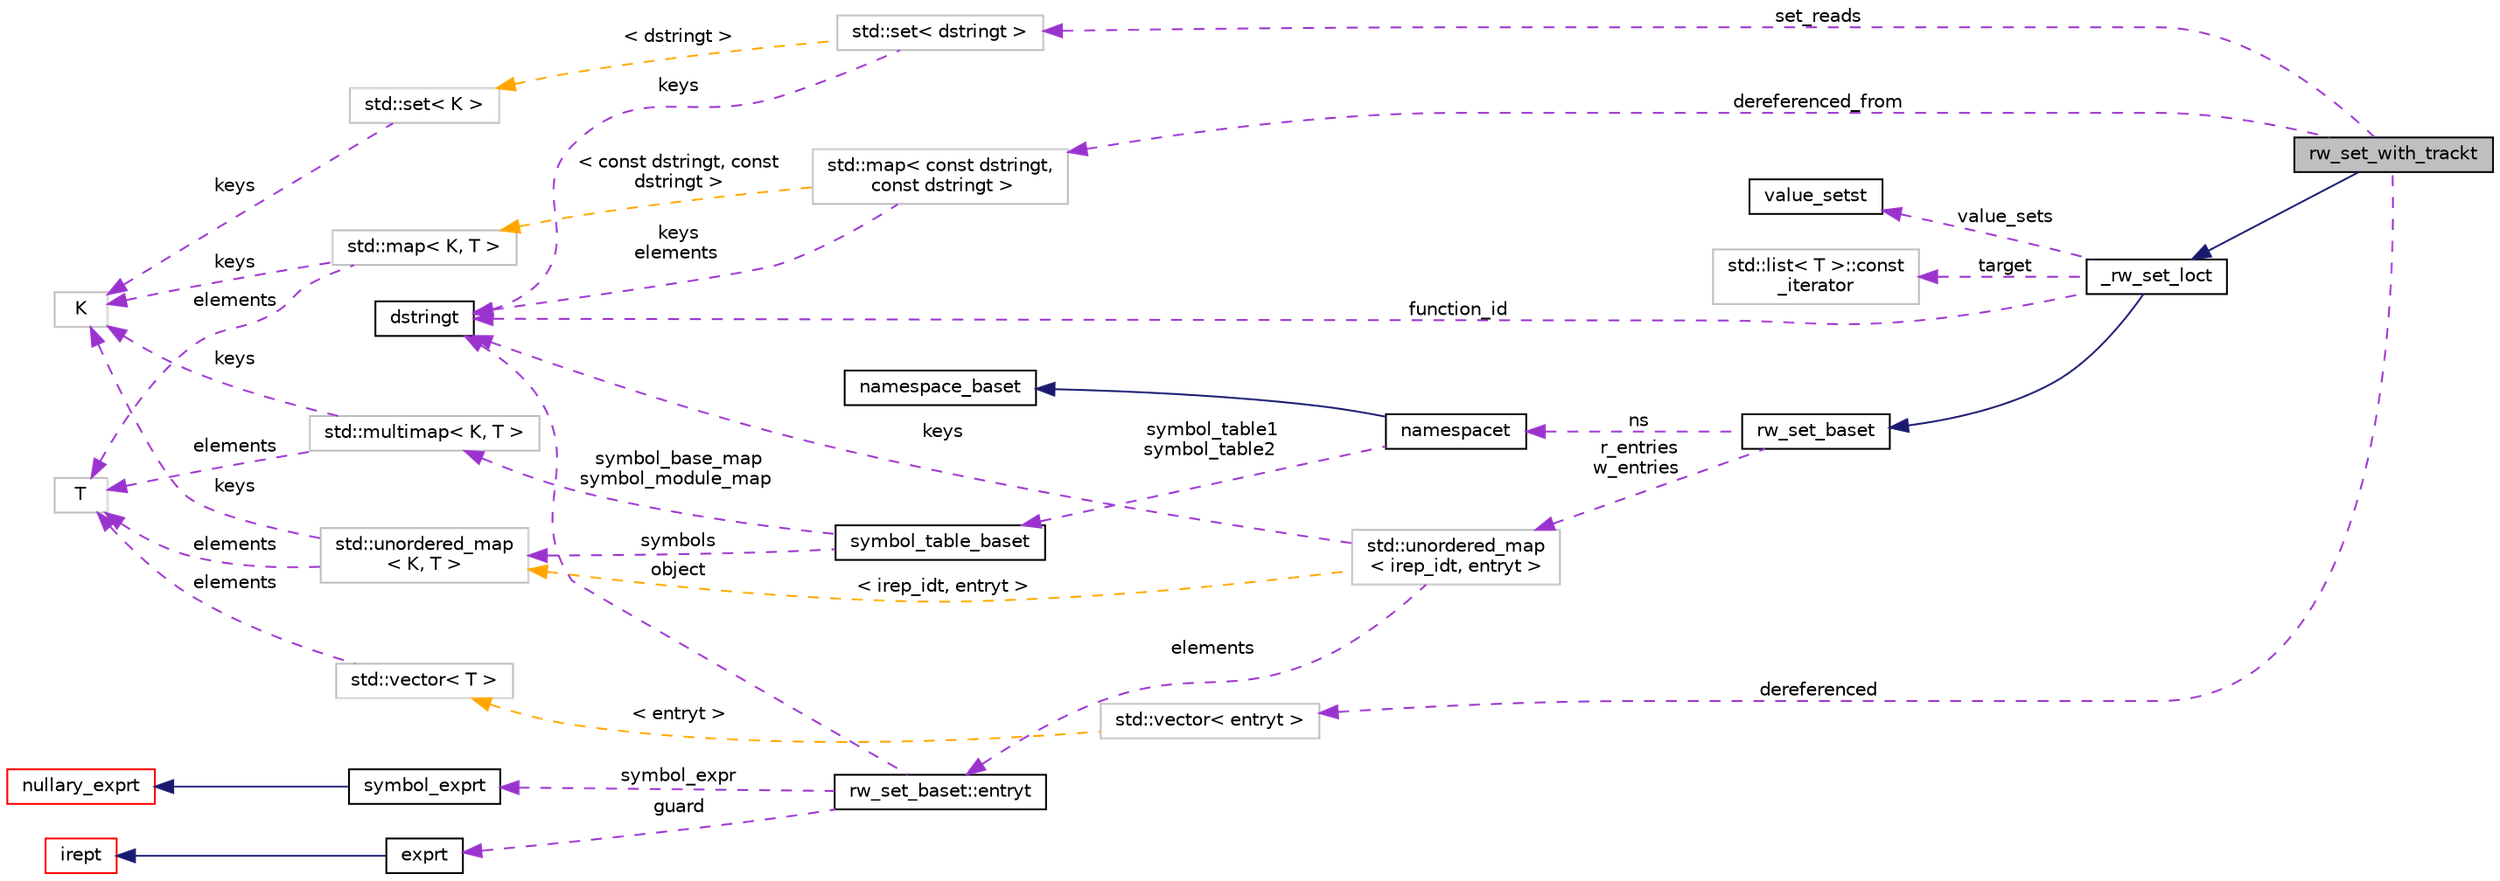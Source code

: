 digraph "rw_set_with_trackt"
{
 // LATEX_PDF_SIZE
  bgcolor="transparent";
  edge [fontname="Helvetica",fontsize="10",labelfontname="Helvetica",labelfontsize="10"];
  node [fontname="Helvetica",fontsize="10",shape=record];
  rankdir="LR";
  Node1 [label="rw_set_with_trackt",height=0.2,width=0.4,color="black", fillcolor="grey75", style="filled", fontcolor="black",tooltip=" "];
  Node2 -> Node1 [dir="back",color="midnightblue",fontsize="10",style="solid",fontname="Helvetica"];
  Node2 [label="_rw_set_loct",height=0.2,width=0.4,color="black",URL="$class__rw__set__loct.html",tooltip=" "];
  Node3 -> Node2 [dir="back",color="midnightblue",fontsize="10",style="solid",fontname="Helvetica"];
  Node3 [label="rw_set_baset",height=0.2,width=0.4,color="black",URL="$classrw__set__baset.html",tooltip=" "];
  Node4 -> Node3 [dir="back",color="darkorchid3",fontsize="10",style="dashed",label=" ns" ,fontname="Helvetica"];
  Node4 [label="namespacet",height=0.2,width=0.4,color="black",URL="$classnamespacet.html",tooltip="A namespacet is essentially one or two symbol tables bound together, to allow for symbol lookups in t..."];
  Node5 -> Node4 [dir="back",color="midnightblue",fontsize="10",style="solid",fontname="Helvetica"];
  Node5 [label="namespace_baset",height=0.2,width=0.4,color="black",URL="$classnamespace__baset.html",tooltip="Basic interface for a namespace."];
  Node6 -> Node4 [dir="back",color="darkorchid3",fontsize="10",style="dashed",label=" symbol_table1\nsymbol_table2" ,fontname="Helvetica"];
  Node6 [label="symbol_table_baset",height=0.2,width=0.4,color="black",URL="$classsymbol__table__baset.html",tooltip="The symbol table base class interface."];
  Node7 -> Node6 [dir="back",color="darkorchid3",fontsize="10",style="dashed",label=" symbol_base_map\nsymbol_module_map" ,fontname="Helvetica"];
  Node7 [label="std::multimap\< K, T \>",height=0.2,width=0.4,color="grey75",tooltip="STL class."];
  Node8 -> Node7 [dir="back",color="darkorchid3",fontsize="10",style="dashed",label=" keys" ,fontname="Helvetica"];
  Node8 [label="K",height=0.2,width=0.4,color="grey75",tooltip=" "];
  Node9 -> Node7 [dir="back",color="darkorchid3",fontsize="10",style="dashed",label=" elements" ,fontname="Helvetica"];
  Node9 [label="T",height=0.2,width=0.4,color="grey75",tooltip=" "];
  Node10 -> Node6 [dir="back",color="darkorchid3",fontsize="10",style="dashed",label=" symbols" ,fontname="Helvetica"];
  Node10 [label="std::unordered_map\l\< K, T \>",height=0.2,width=0.4,color="grey75",tooltip="STL class."];
  Node8 -> Node10 [dir="back",color="darkorchid3",fontsize="10",style="dashed",label=" keys" ,fontname="Helvetica"];
  Node9 -> Node10 [dir="back",color="darkorchid3",fontsize="10",style="dashed",label=" elements" ,fontname="Helvetica"];
  Node11 -> Node3 [dir="back",color="darkorchid3",fontsize="10",style="dashed",label=" r_entries\nw_entries" ,fontname="Helvetica"];
  Node11 [label="std::unordered_map\l\< irep_idt, entryt \>",height=0.2,width=0.4,color="grey75",tooltip=" "];
  Node12 -> Node11 [dir="back",color="darkorchid3",fontsize="10",style="dashed",label=" keys" ,fontname="Helvetica"];
  Node12 [label="dstringt",height=0.2,width=0.4,color="black",URL="$classdstringt.html",tooltip="dstringt has one field, an unsigned integer no which is an index into a static table of strings."];
  Node13 -> Node11 [dir="back",color="darkorchid3",fontsize="10",style="dashed",label=" elements" ,fontname="Helvetica"];
  Node13 [label="rw_set_baset::entryt",height=0.2,width=0.4,color="black",URL="$structrw__set__baset_1_1entryt.html",tooltip=" "];
  Node12 -> Node13 [dir="back",color="darkorchid3",fontsize="10",style="dashed",label=" object" ,fontname="Helvetica"];
  Node14 -> Node13 [dir="back",color="darkorchid3",fontsize="10",style="dashed",label=" guard" ,fontname="Helvetica"];
  Node14 [label="exprt",height=0.2,width=0.4,color="black",URL="$classexprt.html",tooltip="Base class for all expressions."];
  Node15 -> Node14 [dir="back",color="midnightblue",fontsize="10",style="solid",fontname="Helvetica"];
  Node15 [label="irept",height=0.2,width=0.4,color="red",URL="$classirept.html",tooltip="There are a large number of kinds of tree structured or tree-like data in CPROVER."];
  Node22 -> Node13 [dir="back",color="darkorchid3",fontsize="10",style="dashed",label=" symbol_expr" ,fontname="Helvetica"];
  Node22 [label="symbol_exprt",height=0.2,width=0.4,color="black",URL="$classsymbol__exprt.html",tooltip="Expression to hold a symbol (variable)"];
  Node23 -> Node22 [dir="back",color="midnightblue",fontsize="10",style="solid",fontname="Helvetica"];
  Node23 [label="nullary_exprt",height=0.2,width=0.4,color="red",URL="$classnullary__exprt.html",tooltip="An expression without operands."];
  Node10 -> Node11 [dir="back",color="orange",fontsize="10",style="dashed",label=" \< irep_idt, entryt \>" ,fontname="Helvetica"];
  Node25 -> Node2 [dir="back",color="darkorchid3",fontsize="10",style="dashed",label=" value_sets" ,fontname="Helvetica"];
  Node25 [label="value_setst",height=0.2,width=0.4,color="black",URL="$classvalue__setst.html",tooltip=" "];
  Node12 -> Node2 [dir="back",color="darkorchid3",fontsize="10",style="dashed",label=" function_id" ,fontname="Helvetica"];
  Node26 -> Node2 [dir="back",color="darkorchid3",fontsize="10",style="dashed",label=" target" ,fontname="Helvetica"];
  Node26 [label="std::list\< T \>::const\l_iterator",height=0.2,width=0.4,color="grey75",tooltip="STL iterator class."];
  Node27 -> Node1 [dir="back",color="darkorchid3",fontsize="10",style="dashed",label=" dereferenced" ,fontname="Helvetica"];
  Node27 [label="std::vector\< entryt \>",height=0.2,width=0.4,color="grey75",tooltip=" "];
  Node20 -> Node27 [dir="back",color="orange",fontsize="10",style="dashed",label=" \< entryt \>" ,fontname="Helvetica"];
  Node20 [label="std::vector\< T \>",height=0.2,width=0.4,color="grey75",tooltip="STL class."];
  Node9 -> Node20 [dir="back",color="darkorchid3",fontsize="10",style="dashed",label=" elements" ,fontname="Helvetica"];
  Node28 -> Node1 [dir="back",color="darkorchid3",fontsize="10",style="dashed",label=" dereferenced_from" ,fontname="Helvetica"];
  Node28 [label="std::map\< const dstringt,\l const dstringt \>",height=0.2,width=0.4,color="grey75",tooltip=" "];
  Node12 -> Node28 [dir="back",color="darkorchid3",fontsize="10",style="dashed",label=" keys\nelements" ,fontname="Helvetica"];
  Node29 -> Node28 [dir="back",color="orange",fontsize="10",style="dashed",label=" \< const dstringt, const\l dstringt \>" ,fontname="Helvetica"];
  Node29 [label="std::map\< K, T \>",height=0.2,width=0.4,color="grey75",tooltip="STL class."];
  Node8 -> Node29 [dir="back",color="darkorchid3",fontsize="10",style="dashed",label=" keys" ,fontname="Helvetica"];
  Node9 -> Node29 [dir="back",color="darkorchid3",fontsize="10",style="dashed",label=" elements" ,fontname="Helvetica"];
  Node30 -> Node1 [dir="back",color="darkorchid3",fontsize="10",style="dashed",label=" set_reads" ,fontname="Helvetica"];
  Node30 [label="std::set\< dstringt \>",height=0.2,width=0.4,color="grey75",tooltip=" "];
  Node12 -> Node30 [dir="back",color="darkorchid3",fontsize="10",style="dashed",label=" keys" ,fontname="Helvetica"];
  Node31 -> Node30 [dir="back",color="orange",fontsize="10",style="dashed",label=" \< dstringt \>" ,fontname="Helvetica"];
  Node31 [label="std::set\< K \>",height=0.2,width=0.4,color="grey75",tooltip="STL class."];
  Node8 -> Node31 [dir="back",color="darkorchid3",fontsize="10",style="dashed",label=" keys" ,fontname="Helvetica"];
}
